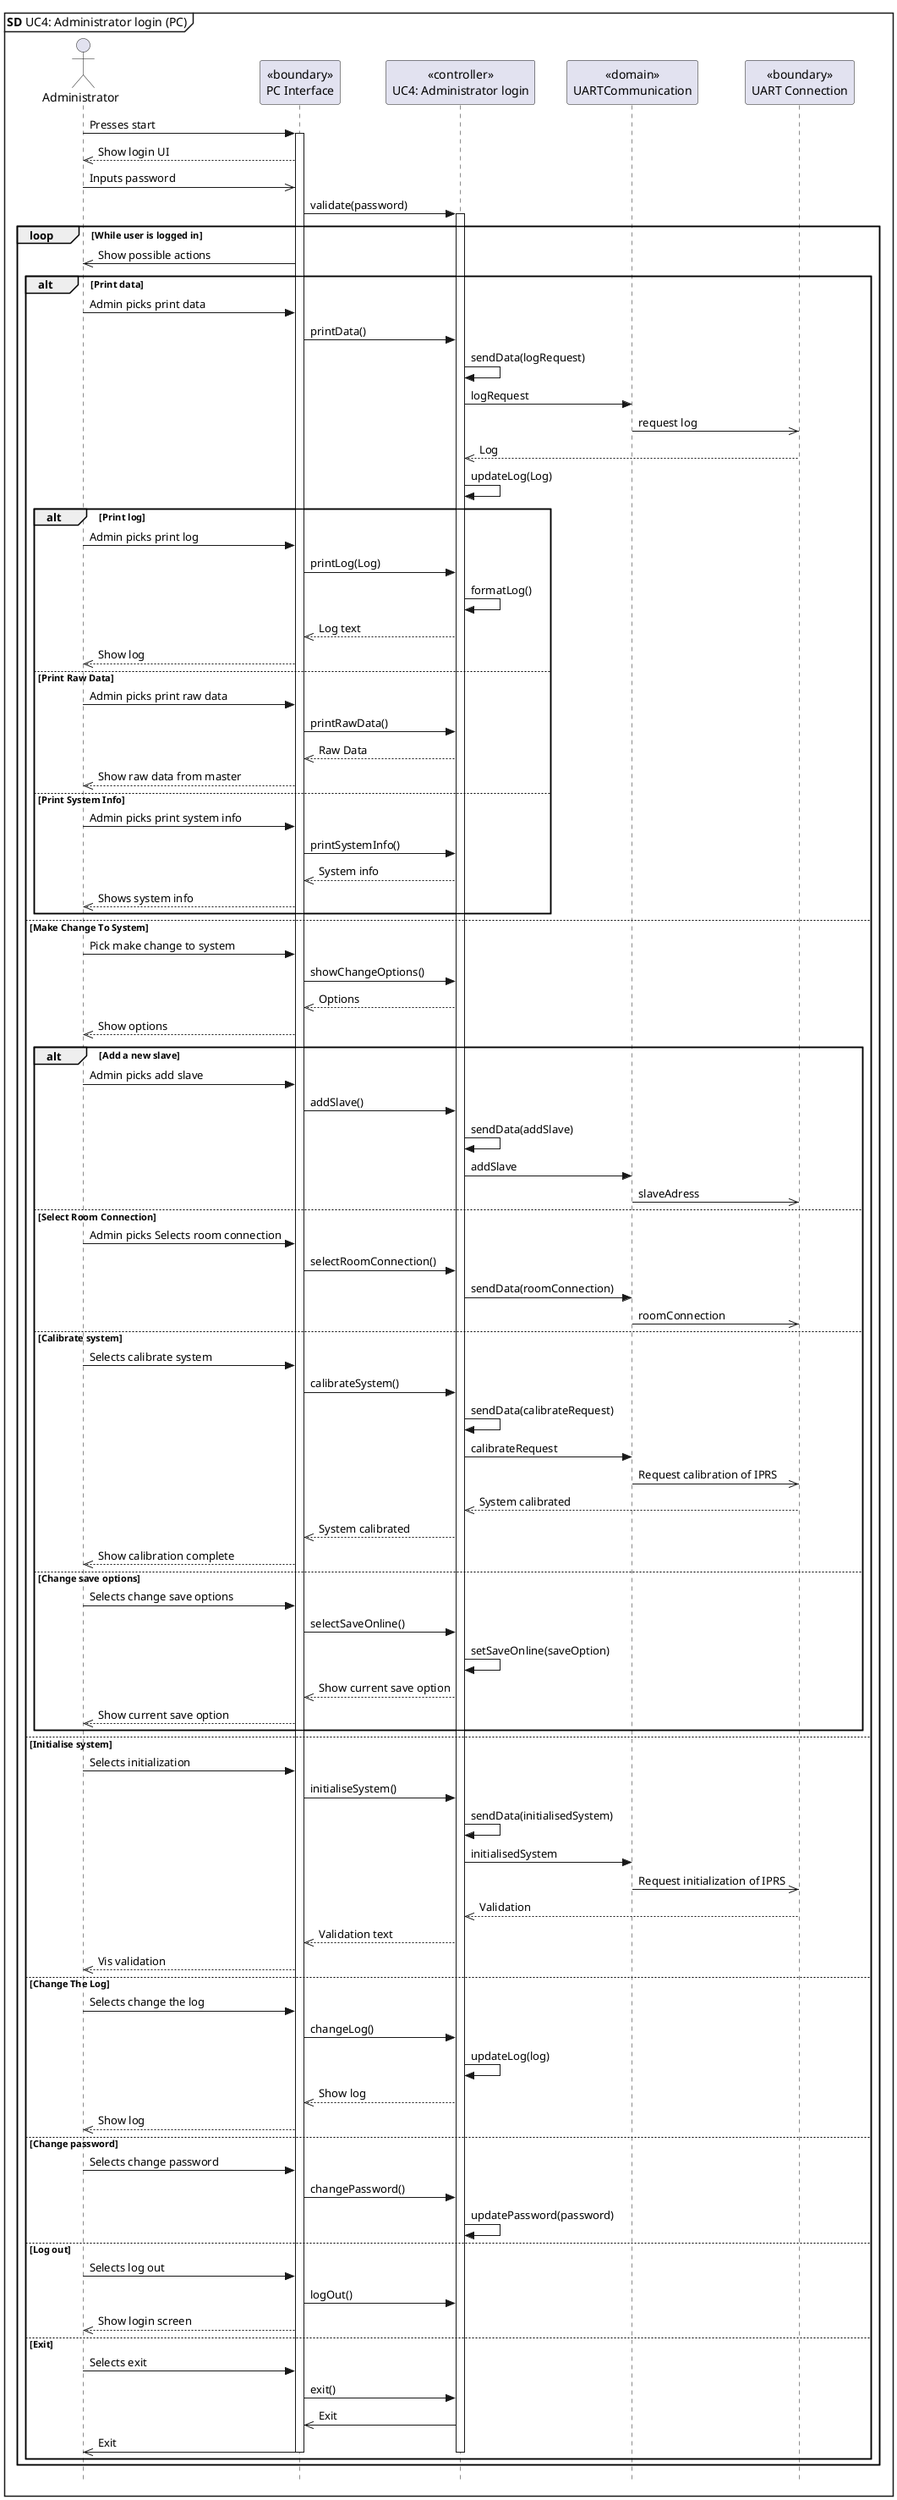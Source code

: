 @startuml UC4 SD PC
skinparam style strictuml

mainframe **SD** UC4: Administrator login (PC)

actor       Administrator      as admin
participant "<<boundary>>\nPC Interface" as UI
participant "<<controller>>\nUC4: Administrator login" as PC
participant "<<domain>>\nUARTCommunication" as UART
participant "<<boundary>>\nUART Connection" as UARTCon

admin -> UI : Presses start
activate UI
admin <<-- UI : Show login UI
admin ->> UI : Inputs password
UI -> PC : validate(password)
activate PC

loop While user is logged in

admin <<- UI : Show possible actions

alt Print data
admin -> UI : Admin picks print data
UI -> PC : printData()
PC -> PC : sendData(logRequest)
PC -> UART : logRequest
UART ->> UARTCon : request log
PC <<-- UARTCon : Log
PC -> PC : updateLog(Log)

alt Print log
admin -> UI : Admin picks print log
UI -> PC : printLog(Log)
PC -> PC : formatLog()
UI <<-- PC : Log text
admin <<-- UI : Show log
else Print Raw Data
admin -> UI : Admin picks print raw data
UI -> PC : printRawData()
UI <<-- PC : Raw Data
admin <<-- UI : Show raw data from master
else Print System Info
admin -> UI : Admin picks print system info
UI -> PC : printSystemInfo()
UI <<-- PC : System info
admin <<-- UI : Shows system info
end

else Make Change To System
admin -> UI : Pick make change to system
UI -> PC : showChangeOptions()
UI <<-- PC : Options
admin <<-- UI : Show options
alt Add a new slave
admin -> UI : Admin picks add slave
UI -> PC : addSlave()
PC -> PC : sendData(addSlave)
PC -> UART : addSlave
UART ->> UARTCon : slaveAdress

else Select Room Connection
admin -> UI : Admin picks Selects room connection
UI -> PC : selectRoomConnection()
PC -> UART : sendData(roomConnection)
UART ->> UARTCon : roomConnection


else Calibrate system
admin -> UI : Selects calibrate system
UI -> PC : calibrateSystem()
PC -> PC : sendData(calibrateRequest)
PC -> UART : calibrateRequest
UART ->> UARTCon : Request calibration of IPRS
PC <<-- UARTCon : System calibrated
UI <<-- PC : System calibrated
admin <<-- UI : Show calibration complete

else Change save options
admin -> UI : Selects change save options
UI -> PC : selectSaveOnline()
PC -> PC : setSaveOnline(saveOption)
UI <<-- PC : Show current save option
admin <<-- UI : Show current save option

end

else Initialise system
admin -> UI : Selects initialization
UI -> PC : initialiseSystem()
PC -> PC : sendData(initialisedSystem)
PC -> UART : initialisedSystem
UART ->> UARTCon : Request initialization of IPRS
PC <<-- UARTCon : Validation
UI <<-- PC : Validation text
admin <<-- UI : Vis validation

else Change The Log
admin -> UI : Selects change the log
UI -> PC : changeLog()
PC -> PC : updateLog(log)
UI <<-- PC : Show log
admin <<-- UI : Show log

else Change password
admin -> UI : Selects change password
UI -> PC : changePassword()
PC -> PC : updatePassword(password)

else Log out
admin -> UI : Selects log out
UI -> PC : logOut()
admin <<-- UI : Show login screen

else Exit
admin -> UI : Selects exit
UI -> PC : exit()
UI <<- PC : Exit
admin <<- UI : Exit

deactivate PC
deactivate UI
end
end
@enduml